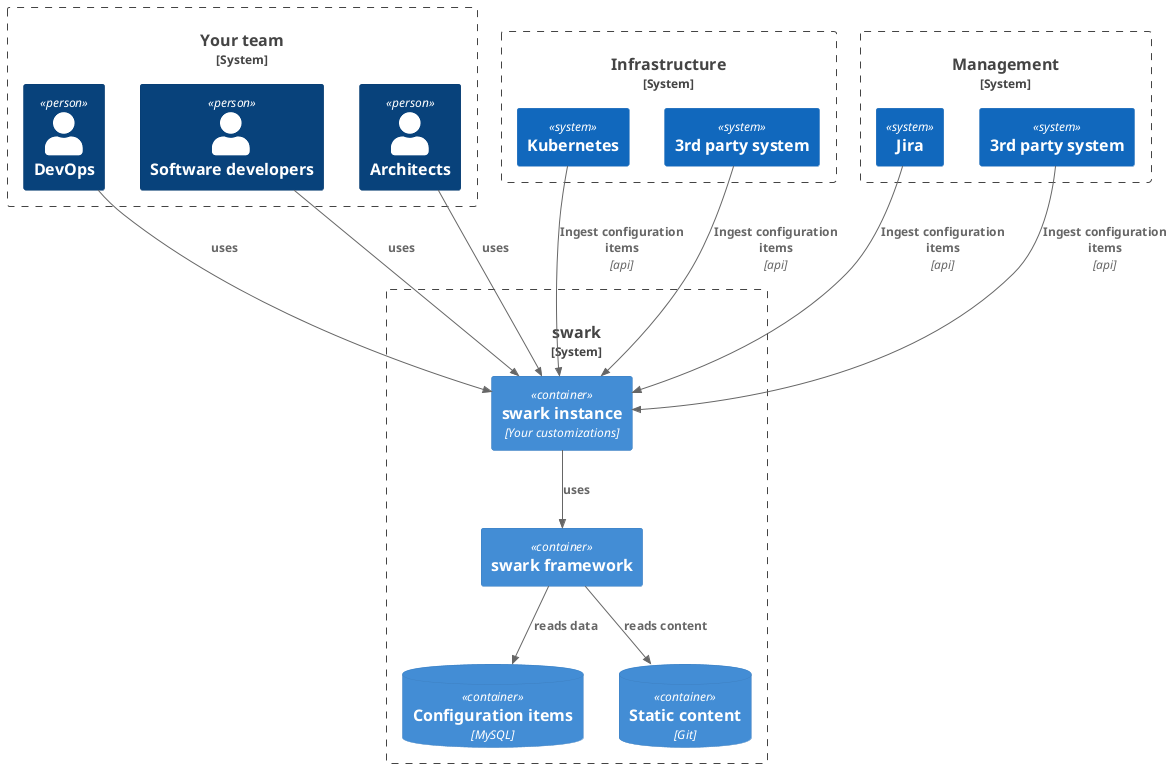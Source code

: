 @startuml
!include <C4/C4_Container>
System_Boundary(team, "Your team") {
    Person(devops, "DevOps")
    Person(devs, "Software developers")
    Person(architects, "Architects")
}

System_Boundary(public, "swark", "swark") {
    Container(swark_instance, "swark instance", "Your customizations")
    Container(swark_framework, "swark framework")
    ContainerDb(db, "Configuration items", "MySQL")
    ContainerDb(content, "Static content", "Git")
}

System_Boundary(infra, "Infrastructure") {
    System(kubernetes, "Kubernetes")
    System(infra_3rd, "3rd party system")
}

System_Boundary(mgmt, "Management") {
    System(jira, "Jira")
    System(mgmt_3rd, "3rd party system")
}

Rel_D(swark_instance, swark_framework, "uses")
Rel_D(swark_framework, db, "reads data")
Rel_D(swark_framework, content, "reads content")
Rel_D(kubernetes, swark_instance, "Ingest configuration items", "api")
Rel_D(infra_3rd, swark_instance, "Ingest configuration items", "api")
Rel_D(jira, swark_instance, "Ingest configuration items", "api")
Rel_D(mgmt_3rd, swark_instance, "Ingest configuration items", "api")
Rel_D(devops, swark_instance, "uses")
Rel_D(devs, swark_instance, "uses")
Rel_D(architects, swark_instance, "uses")
@enduml